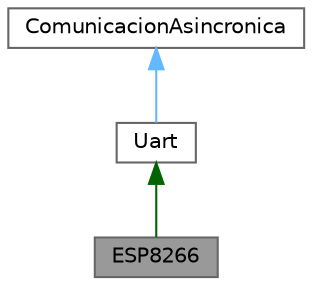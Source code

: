 digraph "ESP8266"
{
 // LATEX_PDF_SIZE
  bgcolor="transparent";
  edge [fontname=Helvetica,fontsize=10,labelfontname=Helvetica,labelfontsize=10];
  node [fontname=Helvetica,fontsize=10,shape=box,height=0.2,width=0.4];
  Node1 [id="Node000001",label="ESP8266",height=0.2,width=0.4,color="gray40", fillcolor="grey60", style="filled", fontcolor="black",tooltip="Clase del objeto ESP8266 El objeto ESP8266 permite la simple utilización del módulo arduino ESP8266 y..."];
  Node2 -> Node1 [id="edge1_Node000001_Node000002",dir="back",color="darkgreen",style="solid",tooltip=" "];
  Node2 [id="Node000002",label="Uart",height=0.2,width=0.4,color="gray40", fillcolor="white", style="filled",URL="$class_uart.html",tooltip="Clase del objeto uart El objeto uart genera una comunicación asincrónica de tipo UART."];
  Node3 -> Node2 [id="edge2_Node000002_Node000003",dir="back",color="steelblue1",style="solid",tooltip=" "];
  Node3 [id="Node000003",label="ComunicacionAsincronica",height=0.2,width=0.4,color="gray40", fillcolor="white", style="filled",URL="$class_comunicacion_asincronica.html",tooltip="Clase del objeto ComunicacionAsincronica Clase abstracta pura para la generación de UART."];
}
